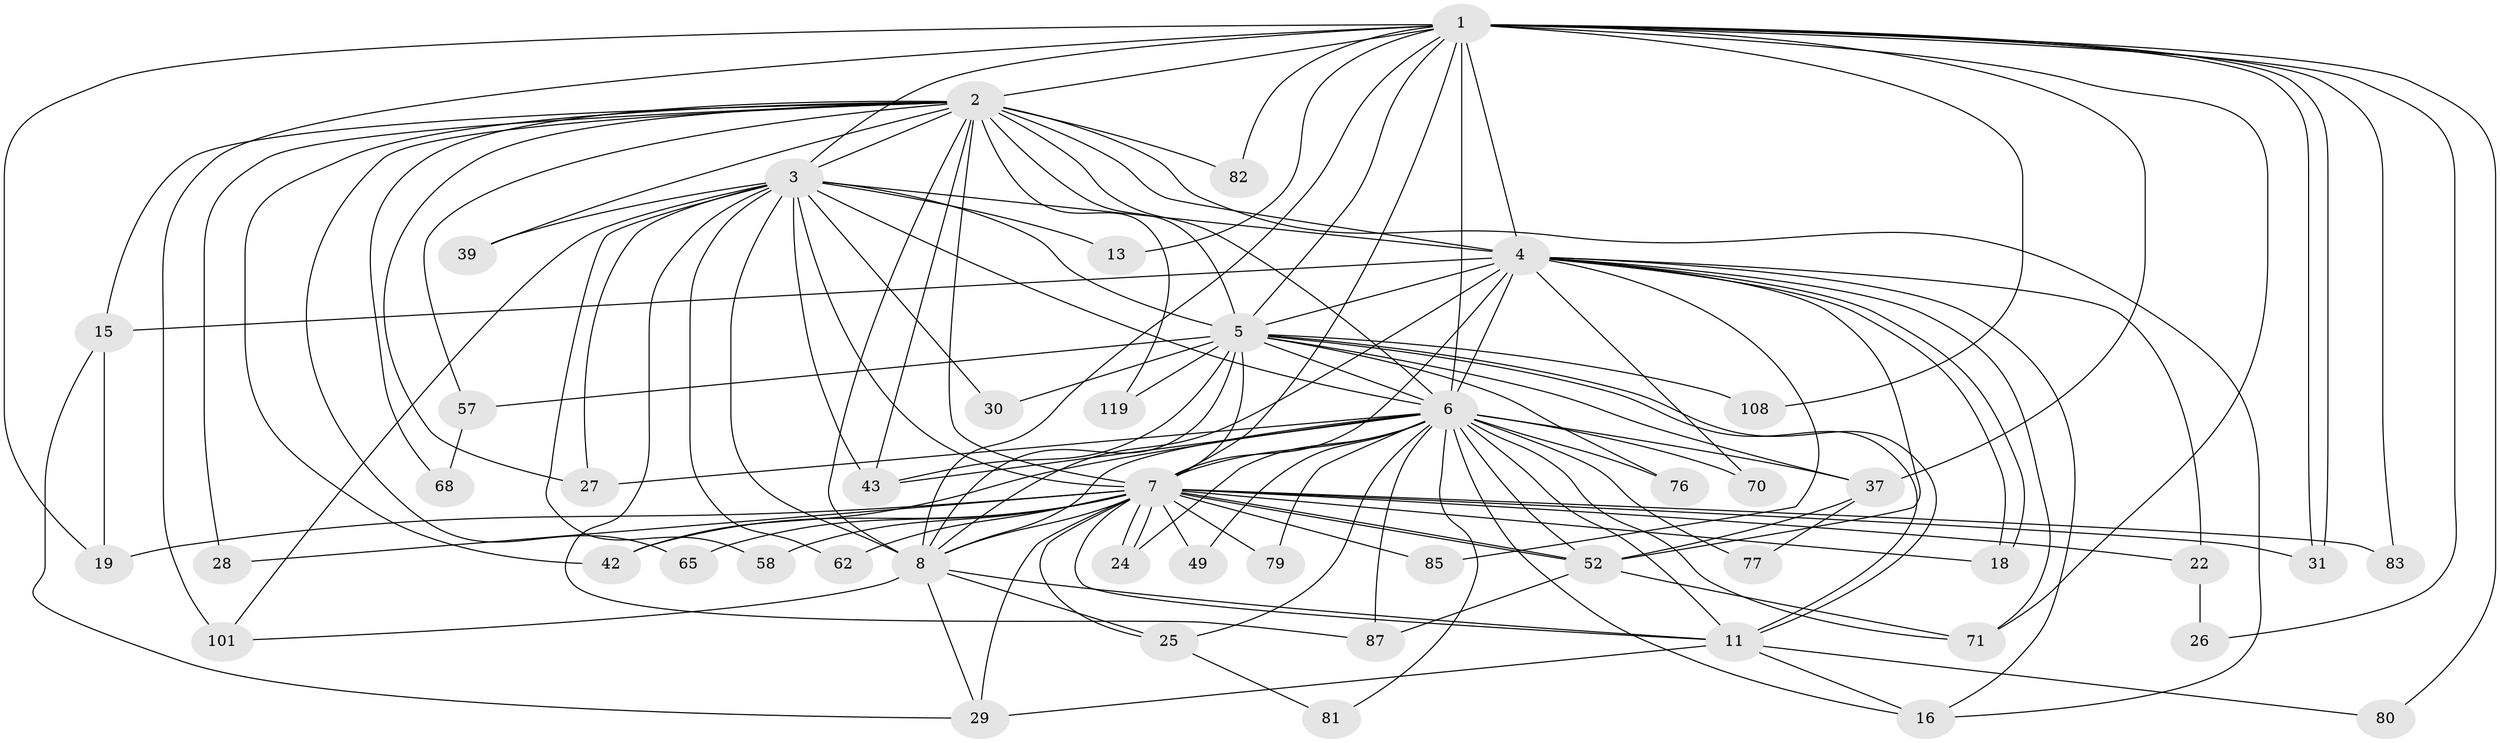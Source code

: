 // original degree distribution, {29: 0.008333333333333333, 18: 0.016666666666666666, 22: 0.008333333333333333, 23: 0.008333333333333333, 20: 0.016666666666666666, 33: 0.008333333333333333, 16: 0.008333333333333333, 21: 0.008333333333333333, 8: 0.016666666666666666, 10: 0.008333333333333333, 2: 0.5583333333333333, 5: 0.05, 4: 0.09166666666666666, 3: 0.175, 6: 0.008333333333333333, 7: 0.008333333333333333}
// Generated by graph-tools (version 1.1) at 2025/17/03/04/25 18:17:33]
// undirected, 48 vertices, 132 edges
graph export_dot {
graph [start="1"]
  node [color=gray90,style=filled];
  1 [super="+33"];
  2 [super="+10+98"];
  3;
  4 [super="+44"];
  5;
  6 [super="+94+9+17+75+32+50"];
  7 [super="+69+47+14+12"];
  8 [super="+66"];
  11 [super="+96"];
  13;
  15 [super="+48"];
  16 [super="+61+73"];
  18 [super="+72"];
  19;
  22 [super="+117"];
  24;
  25 [super="+56+54"];
  26;
  27 [super="+91"];
  28;
  29 [super="+34+78+90"];
  30;
  31 [super="+38"];
  37 [super="+109"];
  39;
  42;
  43 [super="+46"];
  49 [super="+51"];
  52 [super="+115+55+74"];
  57;
  58;
  62;
  65;
  68;
  70;
  71 [super="+100"];
  76;
  77 [super="+89"];
  79;
  80;
  81;
  82;
  83;
  85;
  87 [super="+92"];
  101 [super="+107+120"];
  108;
  119;
  1 -- 2 [weight=2];
  1 -- 3;
  1 -- 4;
  1 -- 5;
  1 -- 6 [weight=7];
  1 -- 7 [weight=2];
  1 -- 8 [weight=2];
  1 -- 13;
  1 -- 19;
  1 -- 26;
  1 -- 31;
  1 -- 31;
  1 -- 37;
  1 -- 71;
  1 -- 80;
  1 -- 82;
  1 -- 83;
  1 -- 108;
  1 -- 101 [weight=2];
  2 -- 3 [weight=3];
  2 -- 4 [weight=2];
  2 -- 5 [weight=2];
  2 -- 6 [weight=6];
  2 -- 7 [weight=3];
  2 -- 8 [weight=3];
  2 -- 27;
  2 -- 28;
  2 -- 119;
  2 -- 65;
  2 -- 68;
  2 -- 15 [weight=2];
  2 -- 16;
  2 -- 82;
  2 -- 39;
  2 -- 42;
  2 -- 43 [weight=2];
  2 -- 57;
  3 -- 4 [weight=2];
  3 -- 5;
  3 -- 6 [weight=2];
  3 -- 7 [weight=3];
  3 -- 8;
  3 -- 13;
  3 -- 30;
  3 -- 39;
  3 -- 43;
  3 -- 58;
  3 -- 62;
  3 -- 87;
  3 -- 101;
  3 -- 27;
  4 -- 5;
  4 -- 6 [weight=3];
  4 -- 7 [weight=3];
  4 -- 8;
  4 -- 15 [weight=2];
  4 -- 16;
  4 -- 18;
  4 -- 18;
  4 -- 22;
  4 -- 70;
  4 -- 85;
  4 -- 71;
  4 -- 52;
  5 -- 6 [weight=2];
  5 -- 7;
  5 -- 8;
  5 -- 11;
  5 -- 11;
  5 -- 30;
  5 -- 57;
  5 -- 76;
  5 -- 108;
  5 -- 119;
  5 -- 37;
  5 -- 43;
  6 -- 7 [weight=5];
  6 -- 8 [weight=3];
  6 -- 43;
  6 -- 87;
  6 -- 25 [weight=2];
  6 -- 70;
  6 -- 76;
  6 -- 11;
  6 -- 42;
  6 -- 81;
  6 -- 37;
  6 -- 71;
  6 -- 77 [weight=3];
  6 -- 79;
  6 -- 49 [weight=2];
  6 -- 24;
  6 -- 27;
  6 -- 16;
  6 -- 52;
  7 -- 8 [weight=3];
  7 -- 24;
  7 -- 24;
  7 -- 25 [weight=2];
  7 -- 52;
  7 -- 52;
  7 -- 62;
  7 -- 65;
  7 -- 79;
  7 -- 83;
  7 -- 85;
  7 -- 31;
  7 -- 22 [weight=2];
  7 -- 49;
  7 -- 29 [weight=3];
  7 -- 58;
  7 -- 42;
  7 -- 11;
  7 -- 18;
  7 -- 19;
  7 -- 28;
  8 -- 101;
  8 -- 29;
  8 -- 11;
  8 -- 25;
  11 -- 80;
  11 -- 16;
  11 -- 29;
  15 -- 19;
  15 -- 29;
  22 -- 26;
  25 -- 81;
  37 -- 77;
  37 -- 52;
  52 -- 71;
  52 -- 87;
  57 -- 68;
}
